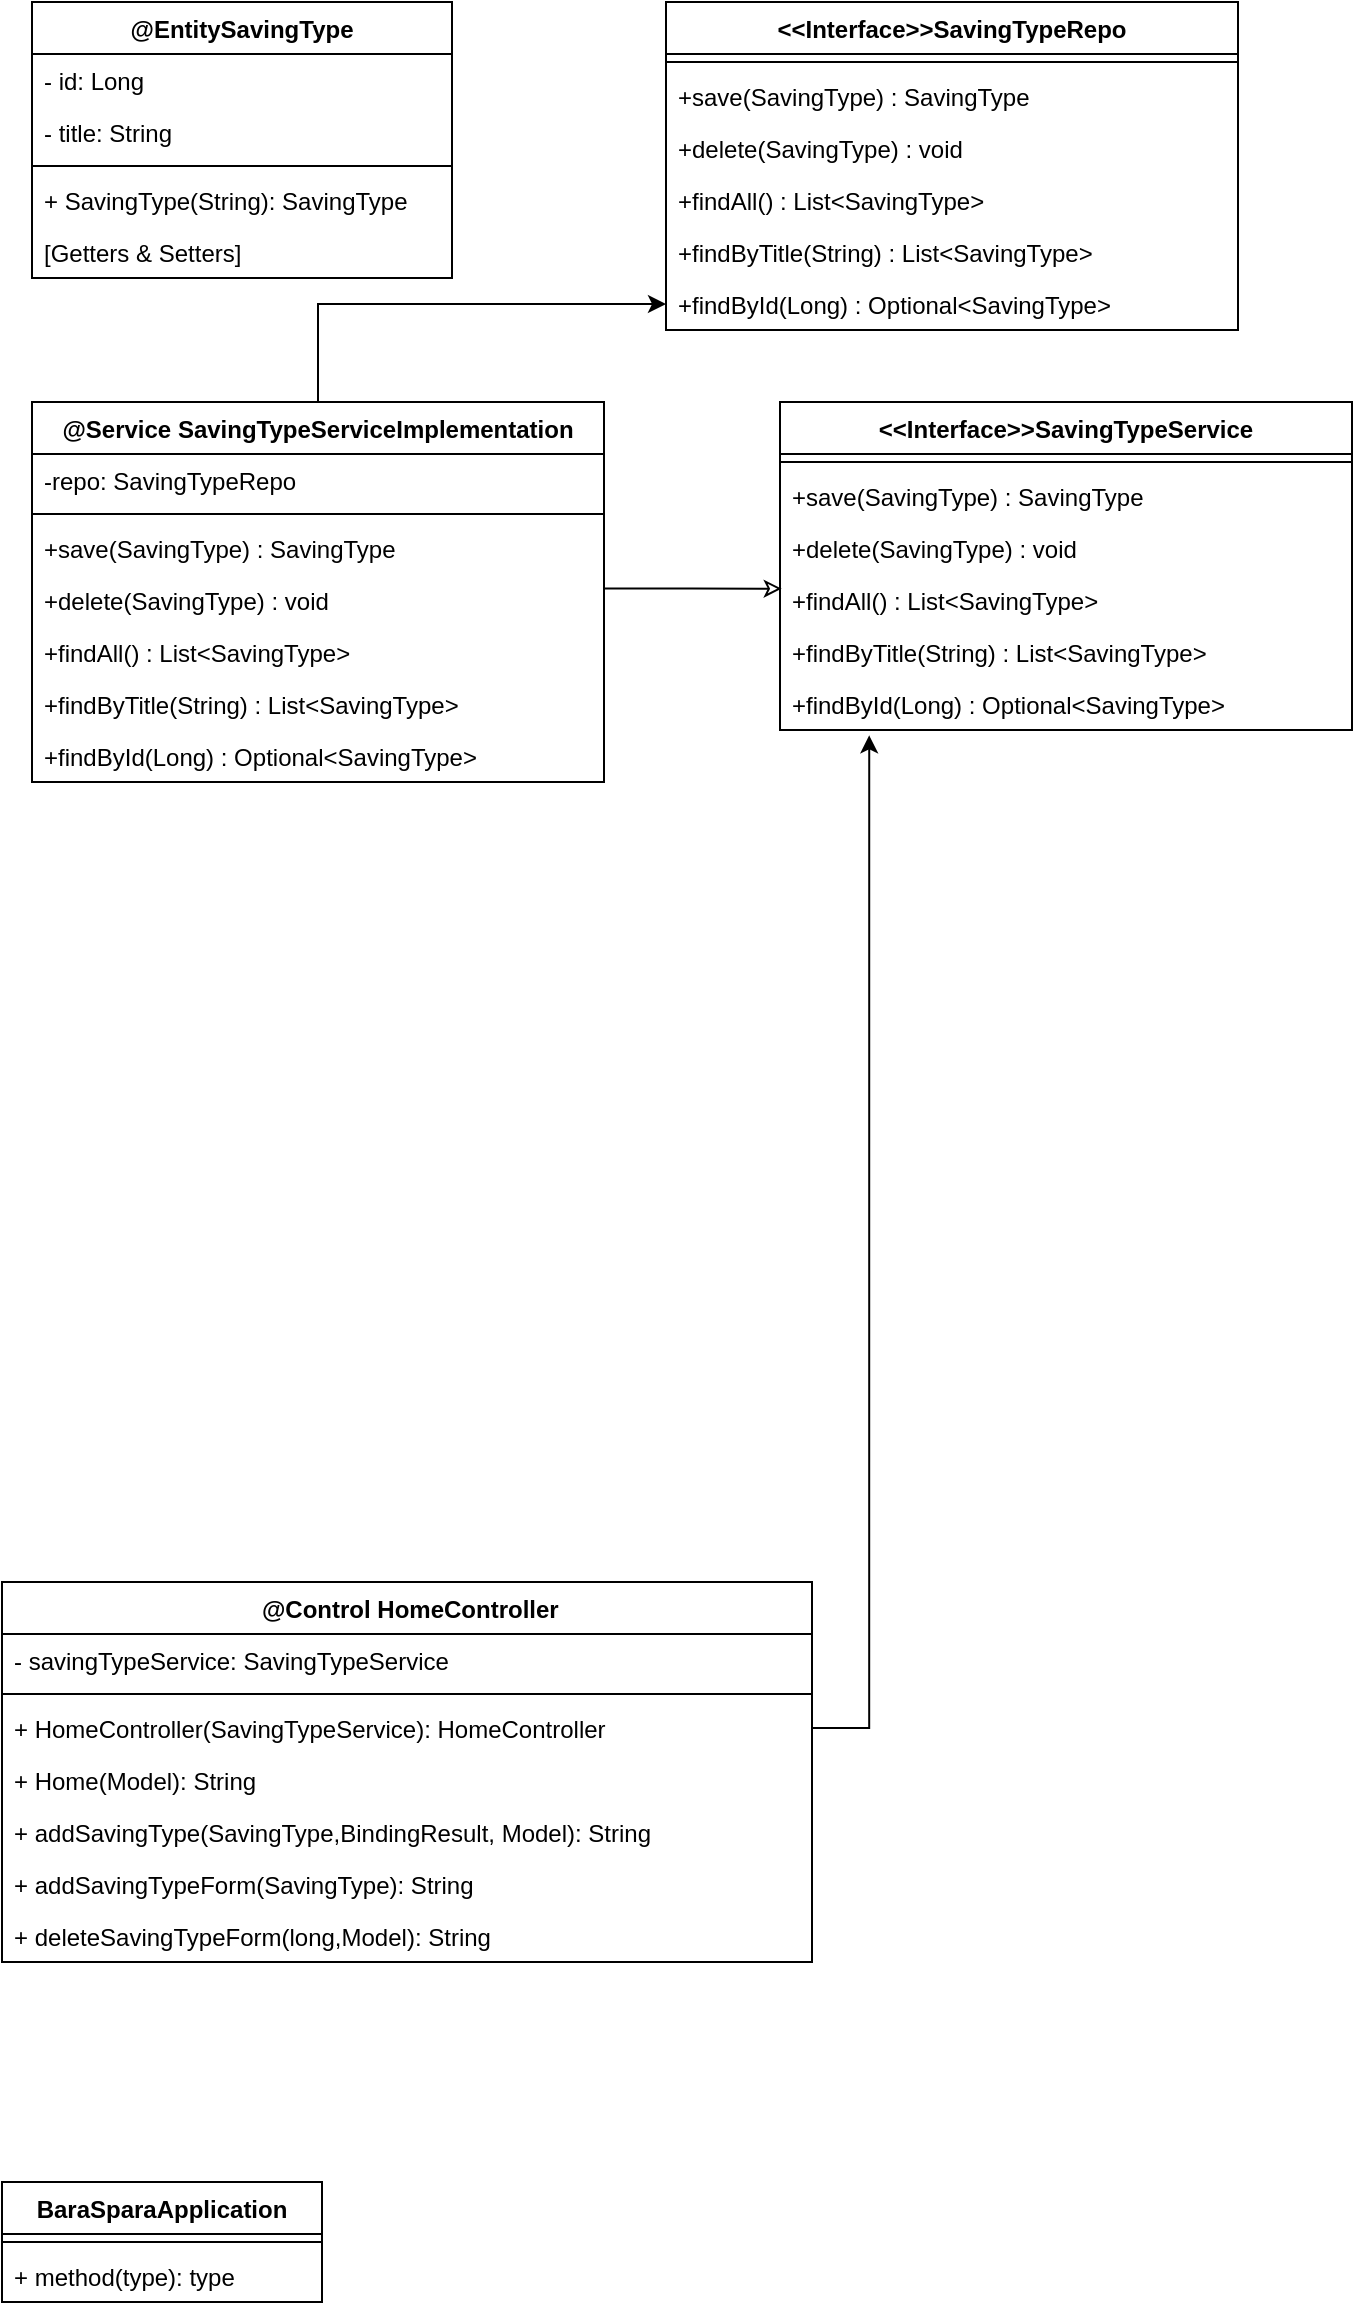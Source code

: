 <mxfile version="13.8.1" type="onedrive"><diagram id="UPOV53XJPt46uaujTBaV" name="Page-1"><mxGraphModel dx="723" dy="774" grid="1" gridSize="10" guides="1" tooltips="1" connect="1" arrows="1" fold="1" page="1" pageScale="1" pageWidth="827" pageHeight="1169" math="0" shadow="0"><root><mxCell id="0"/><mxCell id="1" parent="0"/><mxCell id="2w_KGNxN2NJNlrG-rZb2-40" style="edgeStyle=orthogonalEdgeStyle;rounded=0;orthogonalLoop=1;jettySize=auto;html=1;entryX=0.156;entryY=1.103;entryDx=0;entryDy=0;entryPerimeter=0;" edge="1" parent="1" source="X53S201gnLeGKAmgcMss-23" target="2w_KGNxN2NJNlrG-rZb2-16"><mxGeometry relative="1" as="geometry"><mxPoint x="370" y="400" as="targetPoint"/><Array as="points"><mxPoint x="459" y="873"/></Array></mxGeometry></mxCell><mxCell id="X53S201gnLeGKAmgcMss-23" value=" @Control HomeController" style="swimlane;fontStyle=1;align=center;verticalAlign=top;childLayout=stackLayout;horizontal=1;startSize=26;horizontalStack=0;resizeParent=1;resizeParentMax=0;resizeLast=0;collapsible=1;marginBottom=0;" parent="1" vertex="1"><mxGeometry x="25" y="800" width="405" height="190" as="geometry"/></mxCell><mxCell id="X53S201gnLeGKAmgcMss-24" value="- savingTypeService: SavingTypeService" style="text;strokeColor=none;fillColor=none;align=left;verticalAlign=top;spacingLeft=4;spacingRight=4;overflow=hidden;rotatable=0;points=[[0,0.5],[1,0.5]];portConstraint=eastwest;" parent="X53S201gnLeGKAmgcMss-23" vertex="1"><mxGeometry y="26" width="405" height="26" as="geometry"/></mxCell><mxCell id="X53S201gnLeGKAmgcMss-25" value="" style="line;strokeWidth=1;fillColor=none;align=left;verticalAlign=middle;spacingTop=-1;spacingLeft=3;spacingRight=3;rotatable=0;labelPosition=right;points=[];portConstraint=eastwest;" parent="X53S201gnLeGKAmgcMss-23" vertex="1"><mxGeometry y="52" width="405" height="8" as="geometry"/></mxCell><mxCell id="X53S201gnLeGKAmgcMss-26" value="+ HomeController(SavingTypeService): HomeController" style="text;strokeColor=none;fillColor=none;align=left;verticalAlign=top;spacingLeft=4;spacingRight=4;overflow=hidden;rotatable=0;points=[[0,0.5],[1,0.5]];portConstraint=eastwest;" parent="X53S201gnLeGKAmgcMss-23" vertex="1"><mxGeometry y="60" width="405" height="26" as="geometry"/></mxCell><mxCell id="2w_KGNxN2NJNlrG-rZb2-46" value="+ Home(Model): String" style="text;strokeColor=none;fillColor=none;align=left;verticalAlign=top;spacingLeft=4;spacingRight=4;overflow=hidden;rotatable=0;points=[[0,0.5],[1,0.5]];portConstraint=eastwest;" vertex="1" parent="X53S201gnLeGKAmgcMss-23"><mxGeometry y="86" width="405" height="26" as="geometry"/></mxCell><mxCell id="2w_KGNxN2NJNlrG-rZb2-47" value="+ addSavingType(SavingType,BindingResult, Model): String" style="text;strokeColor=none;fillColor=none;align=left;verticalAlign=top;spacingLeft=4;spacingRight=4;overflow=hidden;rotatable=0;points=[[0,0.5],[1,0.5]];portConstraint=eastwest;" vertex="1" parent="X53S201gnLeGKAmgcMss-23"><mxGeometry y="112" width="405" height="26" as="geometry"/></mxCell><mxCell id="2w_KGNxN2NJNlrG-rZb2-48" value="+ addSavingTypeForm(SavingType): String" style="text;strokeColor=none;fillColor=none;align=left;verticalAlign=top;spacingLeft=4;spacingRight=4;overflow=hidden;rotatable=0;points=[[0,0.5],[1,0.5]];portConstraint=eastwest;" vertex="1" parent="X53S201gnLeGKAmgcMss-23"><mxGeometry y="138" width="405" height="26" as="geometry"/></mxCell><mxCell id="2w_KGNxN2NJNlrG-rZb2-49" value="+ deleteSavingTypeForm(long,Model): String" style="text;strokeColor=none;fillColor=none;align=left;verticalAlign=top;spacingLeft=4;spacingRight=4;overflow=hidden;rotatable=0;points=[[0,0.5],[1,0.5]];portConstraint=eastwest;" vertex="1" parent="X53S201gnLeGKAmgcMss-23"><mxGeometry y="164" width="405" height="26" as="geometry"/></mxCell><mxCell id="X53S201gnLeGKAmgcMss-1" value="&lt;&lt;Interface&gt;&gt;SavingTypeRepo" style="swimlane;fontStyle=1;align=center;verticalAlign=top;childLayout=stackLayout;horizontal=1;startSize=26;horizontalStack=0;resizeParent=1;resizeParentMax=0;resizeLast=0;collapsible=1;marginBottom=0;" parent="1" vertex="1"><mxGeometry x="357" y="10" width="286" height="164" as="geometry"/></mxCell><mxCell id="X53S201gnLeGKAmgcMss-3" value="" style="line;strokeWidth=1;fillColor=none;align=left;verticalAlign=middle;spacingTop=-1;spacingLeft=3;spacingRight=3;rotatable=0;labelPosition=right;points=[];portConstraint=eastwest;" parent="X53S201gnLeGKAmgcMss-1" vertex="1"><mxGeometry y="26" width="286" height="8" as="geometry"/></mxCell><mxCell id="X53S201gnLeGKAmgcMss-4" value="+save(SavingType) : SavingType" style="text;strokeColor=none;fillColor=none;align=left;verticalAlign=top;spacingLeft=4;spacingRight=4;overflow=hidden;rotatable=0;points=[[0,0.5],[1,0.5]];portConstraint=eastwest;" parent="X53S201gnLeGKAmgcMss-1" vertex="1"><mxGeometry y="34" width="286" height="26" as="geometry"/></mxCell><mxCell id="2w_KGNxN2NJNlrG-rZb2-6" value="+delete(SavingType) : void" style="text;strokeColor=none;fillColor=none;align=left;verticalAlign=top;spacingLeft=4;spacingRight=4;overflow=hidden;rotatable=0;points=[[0,0.5],[1,0.5]];portConstraint=eastwest;" vertex="1" parent="X53S201gnLeGKAmgcMss-1"><mxGeometry y="60" width="286" height="26" as="geometry"/></mxCell><mxCell id="2w_KGNxN2NJNlrG-rZb2-7" value="+findAll() : List&lt;SavingType&gt;" style="text;strokeColor=none;fillColor=none;align=left;verticalAlign=top;spacingLeft=4;spacingRight=4;overflow=hidden;rotatable=0;points=[[0,0.5],[1,0.5]];portConstraint=eastwest;" vertex="1" parent="X53S201gnLeGKAmgcMss-1"><mxGeometry y="86" width="286" height="26" as="geometry"/></mxCell><mxCell id="2w_KGNxN2NJNlrG-rZb2-8" value="+findByTitle(String) : List&lt;SavingType&gt;" style="text;strokeColor=none;fillColor=none;align=left;verticalAlign=top;spacingLeft=4;spacingRight=4;overflow=hidden;rotatable=0;points=[[0,0.5],[1,0.5]];portConstraint=eastwest;" vertex="1" parent="X53S201gnLeGKAmgcMss-1"><mxGeometry y="112" width="286" height="26" as="geometry"/></mxCell><mxCell id="2w_KGNxN2NJNlrG-rZb2-9" value="+findById(Long) : Optional&lt;SavingType&gt;" style="text;strokeColor=none;fillColor=none;align=left;verticalAlign=top;spacingLeft=4;spacingRight=4;overflow=hidden;rotatable=0;points=[[0,0.5],[1,0.5]];portConstraint=eastwest;" vertex="1" parent="X53S201gnLeGKAmgcMss-1"><mxGeometry y="138" width="286" height="26" as="geometry"/></mxCell><mxCell id="2w_KGNxN2NJNlrG-rZb2-41" style="edgeStyle=orthogonalEdgeStyle;rounded=0;orthogonalLoop=1;jettySize=auto;html=1;entryX=0.003;entryY=0.282;entryDx=0;entryDy=0;entryPerimeter=0;endArrow=classic;endFill=0;" edge="1" parent="1" source="2w_KGNxN2NJNlrG-rZb2-20" target="2w_KGNxN2NJNlrG-rZb2-14"><mxGeometry relative="1" as="geometry"><Array as="points"><mxPoint x="370" y="303"/></Array></mxGeometry></mxCell><mxCell id="2w_KGNxN2NJNlrG-rZb2-42" style="edgeStyle=orthogonalEdgeStyle;rounded=0;orthogonalLoop=1;jettySize=auto;html=1;entryX=0;entryY=0.5;entryDx=0;entryDy=0;" edge="1" parent="1" source="2w_KGNxN2NJNlrG-rZb2-20" target="2w_KGNxN2NJNlrG-rZb2-9"><mxGeometry relative="1" as="geometry"/></mxCell><mxCell id="2w_KGNxN2NJNlrG-rZb2-20" value="@Service SavingTypeServiceImplementation" style="swimlane;fontStyle=1;align=center;verticalAlign=top;childLayout=stackLayout;horizontal=1;startSize=26;horizontalStack=0;resizeParent=1;resizeParentMax=0;resizeLast=0;collapsible=1;marginBottom=0;" vertex="1" parent="1"><mxGeometry x="40" y="210" width="286" height="190" as="geometry"><mxRectangle x="357" y="610" width="290" height="26" as="alternateBounds"/></mxGeometry></mxCell><mxCell id="2w_KGNxN2NJNlrG-rZb2-30" value="-repo: SavingTypeRepo" style="text;strokeColor=none;fillColor=none;align=left;verticalAlign=top;spacingLeft=4;spacingRight=4;overflow=hidden;rotatable=0;points=[[0,0.5],[1,0.5]];portConstraint=eastwest;" vertex="1" parent="2w_KGNxN2NJNlrG-rZb2-20"><mxGeometry y="26" width="286" height="26" as="geometry"/></mxCell><mxCell id="2w_KGNxN2NJNlrG-rZb2-21" value="" style="line;strokeWidth=1;fillColor=none;align=left;verticalAlign=middle;spacingTop=-1;spacingLeft=3;spacingRight=3;rotatable=0;labelPosition=right;points=[];portConstraint=eastwest;" vertex="1" parent="2w_KGNxN2NJNlrG-rZb2-20"><mxGeometry y="52" width="286" height="8" as="geometry"/></mxCell><mxCell id="2w_KGNxN2NJNlrG-rZb2-22" value="+save(SavingType) : SavingType" style="text;strokeColor=none;fillColor=none;align=left;verticalAlign=top;spacingLeft=4;spacingRight=4;overflow=hidden;rotatable=0;points=[[0,0.5],[1,0.5]];portConstraint=eastwest;" vertex="1" parent="2w_KGNxN2NJNlrG-rZb2-20"><mxGeometry y="60" width="286" height="26" as="geometry"/></mxCell><mxCell id="2w_KGNxN2NJNlrG-rZb2-23" value="+delete(SavingType) : void" style="text;strokeColor=none;fillColor=none;align=left;verticalAlign=top;spacingLeft=4;spacingRight=4;overflow=hidden;rotatable=0;points=[[0,0.5],[1,0.5]];portConstraint=eastwest;" vertex="1" parent="2w_KGNxN2NJNlrG-rZb2-20"><mxGeometry y="86" width="286" height="26" as="geometry"/></mxCell><mxCell id="2w_KGNxN2NJNlrG-rZb2-24" value="+findAll() : List&lt;SavingType&gt;" style="text;strokeColor=none;fillColor=none;align=left;verticalAlign=top;spacingLeft=4;spacingRight=4;overflow=hidden;rotatable=0;points=[[0,0.5],[1,0.5]];portConstraint=eastwest;" vertex="1" parent="2w_KGNxN2NJNlrG-rZb2-20"><mxGeometry y="112" width="286" height="26" as="geometry"/></mxCell><mxCell id="2w_KGNxN2NJNlrG-rZb2-25" value="+findByTitle(String) : List&lt;SavingType&gt;" style="text;strokeColor=none;fillColor=none;align=left;verticalAlign=top;spacingLeft=4;spacingRight=4;overflow=hidden;rotatable=0;points=[[0,0.5],[1,0.5]];portConstraint=eastwest;" vertex="1" parent="2w_KGNxN2NJNlrG-rZb2-20"><mxGeometry y="138" width="286" height="26" as="geometry"/></mxCell><mxCell id="2w_KGNxN2NJNlrG-rZb2-26" value="+findById(Long) : Optional&lt;SavingType&gt;" style="text;strokeColor=none;fillColor=none;align=left;verticalAlign=top;spacingLeft=4;spacingRight=4;overflow=hidden;rotatable=0;points=[[0,0.5],[1,0.5]];portConstraint=eastwest;" vertex="1" parent="2w_KGNxN2NJNlrG-rZb2-20"><mxGeometry y="164" width="286" height="26" as="geometry"/></mxCell><mxCell id="2w_KGNxN2NJNlrG-rZb2-10" value="&lt;&lt;Interface&gt;&gt;SavingTypeService" style="swimlane;fontStyle=1;align=center;verticalAlign=top;childLayout=stackLayout;horizontal=1;startSize=26;horizontalStack=0;resizeParent=1;resizeParentMax=0;resizeLast=0;collapsible=1;marginBottom=0;" vertex="1" parent="1"><mxGeometry x="414" y="210" width="286" height="164" as="geometry"/></mxCell><mxCell id="2w_KGNxN2NJNlrG-rZb2-11" value="" style="line;strokeWidth=1;fillColor=none;align=left;verticalAlign=middle;spacingTop=-1;spacingLeft=3;spacingRight=3;rotatable=0;labelPosition=right;points=[];portConstraint=eastwest;" vertex="1" parent="2w_KGNxN2NJNlrG-rZb2-10"><mxGeometry y="26" width="286" height="8" as="geometry"/></mxCell><mxCell id="2w_KGNxN2NJNlrG-rZb2-12" value="+save(SavingType) : SavingType" style="text;strokeColor=none;fillColor=none;align=left;verticalAlign=top;spacingLeft=4;spacingRight=4;overflow=hidden;rotatable=0;points=[[0,0.5],[1,0.5]];portConstraint=eastwest;" vertex="1" parent="2w_KGNxN2NJNlrG-rZb2-10"><mxGeometry y="34" width="286" height="26" as="geometry"/></mxCell><mxCell id="2w_KGNxN2NJNlrG-rZb2-13" value="+delete(SavingType) : void" style="text;strokeColor=none;fillColor=none;align=left;verticalAlign=top;spacingLeft=4;spacingRight=4;overflow=hidden;rotatable=0;points=[[0,0.5],[1,0.5]];portConstraint=eastwest;" vertex="1" parent="2w_KGNxN2NJNlrG-rZb2-10"><mxGeometry y="60" width="286" height="26" as="geometry"/></mxCell><mxCell id="2w_KGNxN2NJNlrG-rZb2-14" value="+findAll() : List&lt;SavingType&gt;" style="text;strokeColor=none;fillColor=none;align=left;verticalAlign=top;spacingLeft=4;spacingRight=4;overflow=hidden;rotatable=0;points=[[0,0.5],[1,0.5]];portConstraint=eastwest;" vertex="1" parent="2w_KGNxN2NJNlrG-rZb2-10"><mxGeometry y="86" width="286" height="26" as="geometry"/></mxCell><mxCell id="2w_KGNxN2NJNlrG-rZb2-15" value="+findByTitle(String) : List&lt;SavingType&gt;" style="text;strokeColor=none;fillColor=none;align=left;verticalAlign=top;spacingLeft=4;spacingRight=4;overflow=hidden;rotatable=0;points=[[0,0.5],[1,0.5]];portConstraint=eastwest;" vertex="1" parent="2w_KGNxN2NJNlrG-rZb2-10"><mxGeometry y="112" width="286" height="26" as="geometry"/></mxCell><mxCell id="2w_KGNxN2NJNlrG-rZb2-16" value="+findById(Long) : Optional&lt;SavingType&gt;" style="text;strokeColor=none;fillColor=none;align=left;verticalAlign=top;spacingLeft=4;spacingRight=4;overflow=hidden;rotatable=0;points=[[0,0.5],[1,0.5]];portConstraint=eastwest;" vertex="1" parent="2w_KGNxN2NJNlrG-rZb2-10"><mxGeometry y="138" width="286" height="26" as="geometry"/></mxCell><mxCell id="X53S201gnLeGKAmgcMss-5" value="@EntitySavingType" style="swimlane;fontStyle=1;align=center;verticalAlign=top;childLayout=stackLayout;horizontal=1;startSize=26;horizontalStack=0;resizeParent=1;resizeParentMax=0;resizeLast=0;collapsible=1;marginBottom=0;" parent="1" vertex="1"><mxGeometry x="40" y="10" width="210" height="138" as="geometry"/></mxCell><mxCell id="X53S201gnLeGKAmgcMss-6" value="- id: Long&#xA;" style="text;strokeColor=none;fillColor=none;align=left;verticalAlign=top;spacingLeft=4;spacingRight=4;overflow=hidden;rotatable=0;points=[[0,0.5],[1,0.5]];portConstraint=eastwest;" parent="X53S201gnLeGKAmgcMss-5" vertex="1"><mxGeometry y="26" width="210" height="26" as="geometry"/></mxCell><mxCell id="2w_KGNxN2NJNlrG-rZb2-1" value="- title: String&#xA;" style="text;strokeColor=none;fillColor=none;align=left;verticalAlign=top;spacingLeft=4;spacingRight=4;overflow=hidden;rotatable=0;points=[[0,0.5],[1,0.5]];portConstraint=eastwest;" vertex="1" parent="X53S201gnLeGKAmgcMss-5"><mxGeometry y="52" width="210" height="26" as="geometry"/></mxCell><mxCell id="X53S201gnLeGKAmgcMss-7" value="" style="line;strokeWidth=1;fillColor=none;align=left;verticalAlign=middle;spacingTop=-1;spacingLeft=3;spacingRight=3;rotatable=0;labelPosition=right;points=[];portConstraint=eastwest;" parent="X53S201gnLeGKAmgcMss-5" vertex="1"><mxGeometry y="78" width="210" height="8" as="geometry"/></mxCell><mxCell id="X53S201gnLeGKAmgcMss-8" value="+ SavingType(String): SavingType" style="text;strokeColor=none;fillColor=none;align=left;verticalAlign=top;spacingLeft=4;spacingRight=4;overflow=hidden;rotatable=0;points=[[0,0.5],[1,0.5]];portConstraint=eastwest;" parent="X53S201gnLeGKAmgcMss-5" vertex="1"><mxGeometry y="86" width="210" height="26" as="geometry"/></mxCell><mxCell id="2w_KGNxN2NJNlrG-rZb2-2" value="[Getters &amp; Setters]" style="text;strokeColor=none;fillColor=none;align=left;verticalAlign=top;spacingLeft=4;spacingRight=4;overflow=hidden;rotatable=0;points=[[0,0.5],[1,0.5]];portConstraint=eastwest;" vertex="1" parent="X53S201gnLeGKAmgcMss-5"><mxGeometry y="112" width="210" height="26" as="geometry"/></mxCell><mxCell id="X53S201gnLeGKAmgcMss-19" value="BaraSparaApplication" style="swimlane;fontStyle=1;align=center;verticalAlign=top;childLayout=stackLayout;horizontal=1;startSize=26;horizontalStack=0;resizeParent=1;resizeParentMax=0;resizeLast=0;collapsible=1;marginBottom=0;" parent="1" vertex="1"><mxGeometry x="25" y="1100" width="160" height="60" as="geometry"/></mxCell><mxCell id="X53S201gnLeGKAmgcMss-21" value="" style="line;strokeWidth=1;fillColor=none;align=left;verticalAlign=middle;spacingTop=-1;spacingLeft=3;spacingRight=3;rotatable=0;labelPosition=right;points=[];portConstraint=eastwest;" parent="X53S201gnLeGKAmgcMss-19" vertex="1"><mxGeometry y="26" width="160" height="8" as="geometry"/></mxCell><mxCell id="X53S201gnLeGKAmgcMss-22" value="+ method(type): type" style="text;strokeColor=none;fillColor=none;align=left;verticalAlign=top;spacingLeft=4;spacingRight=4;overflow=hidden;rotatable=0;points=[[0,0.5],[1,0.5]];portConstraint=eastwest;" parent="X53S201gnLeGKAmgcMss-19" vertex="1"><mxGeometry y="34" width="160" height="26" as="geometry"/></mxCell></root></mxGraphModel></diagram></mxfile>